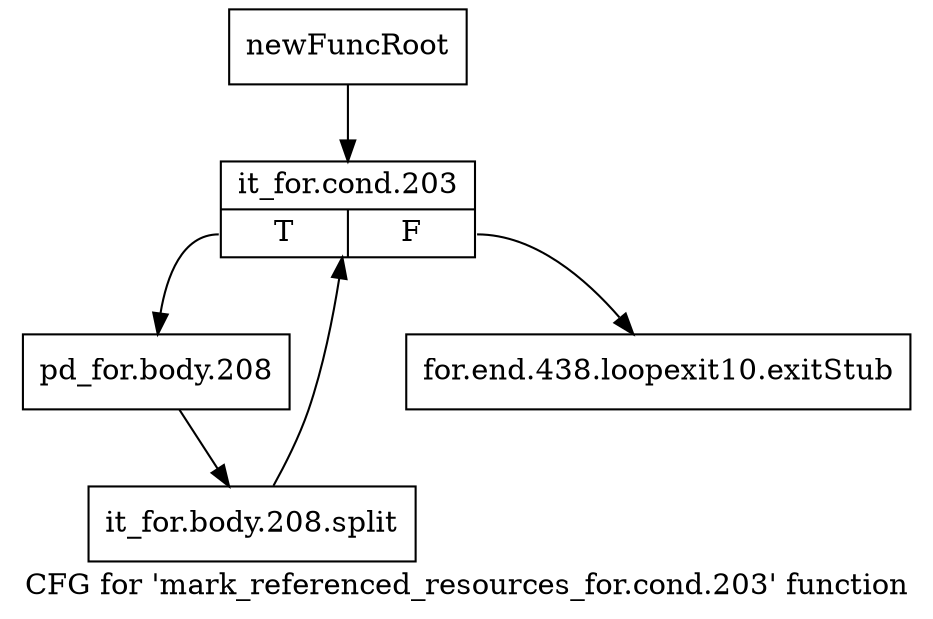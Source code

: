 digraph "CFG for 'mark_referenced_resources_for.cond.203' function" {
	label="CFG for 'mark_referenced_resources_for.cond.203' function";

	Node0xc02a080 [shape=record,label="{newFuncRoot}"];
	Node0xc02a080 -> Node0xc02a460;
	Node0xc02a410 [shape=record,label="{for.end.438.loopexit10.exitStub}"];
	Node0xc02a460 [shape=record,label="{it_for.cond.203|{<s0>T|<s1>F}}"];
	Node0xc02a460:s0 -> Node0xc02a4b0;
	Node0xc02a460:s1 -> Node0xc02a410;
	Node0xc02a4b0 [shape=record,label="{pd_for.body.208}"];
	Node0xc02a4b0 -> Node0xfa83590;
	Node0xfa83590 [shape=record,label="{it_for.body.208.split}"];
	Node0xfa83590 -> Node0xc02a460;
}
